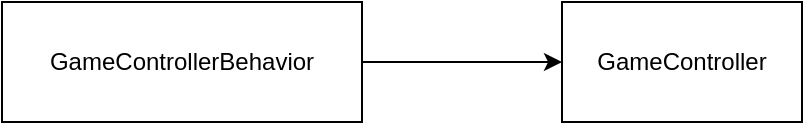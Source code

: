 <mxfile version="13.6.2" type="device"><diagram id="C42_YGpkxdVkDZ8lqaSJ" name="第 1 页"><mxGraphModel dx="1422" dy="822" grid="1" gridSize="10" guides="1" tooltips="1" connect="1" arrows="1" fold="1" page="1" pageScale="1" pageWidth="8027" pageHeight="8000" math="0" shadow="0"><root><mxCell id="0"/><mxCell id="1" parent="0"/><mxCell id="wlXw7oV0nurBNoDJAEH0-2" style="edgeStyle=orthogonalEdgeStyle;rounded=0;orthogonalLoop=1;jettySize=auto;html=1;" edge="1" parent="1" source="wlXw7oV0nurBNoDJAEH0-1" target="wlXw7oV0nurBNoDJAEH0-3"><mxGeometry relative="1" as="geometry"><mxPoint x="450" y="290" as="targetPoint"/></mxGeometry></mxCell><mxCell id="wlXw7oV0nurBNoDJAEH0-1" value="GameControllerBehavior" style="rounded=0;whiteSpace=wrap;html=1;" vertex="1" parent="1"><mxGeometry x="110" y="260" width="180" height="60" as="geometry"/></mxCell><mxCell id="wlXw7oV0nurBNoDJAEH0-3" value="GameController" style="rounded=0;whiteSpace=wrap;html=1;" vertex="1" parent="1"><mxGeometry x="390" y="260" width="120" height="60" as="geometry"/></mxCell></root></mxGraphModel></diagram></mxfile>